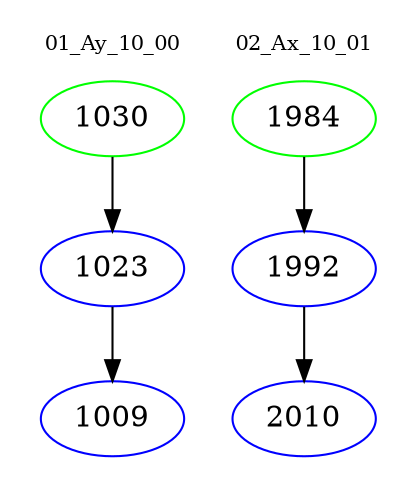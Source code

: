 digraph{
subgraph cluster_0 {
color = white
label = "01_Ay_10_00";
fontsize=10;
T0_1030 [label="1030", color="green"]
T0_1030 -> T0_1023 [color="black"]
T0_1023 [label="1023", color="blue"]
T0_1023 -> T0_1009 [color="black"]
T0_1009 [label="1009", color="blue"]
}
subgraph cluster_1 {
color = white
label = "02_Ax_10_01";
fontsize=10;
T1_1984 [label="1984", color="green"]
T1_1984 -> T1_1992 [color="black"]
T1_1992 [label="1992", color="blue"]
T1_1992 -> T1_2010 [color="black"]
T1_2010 [label="2010", color="blue"]
}
}
